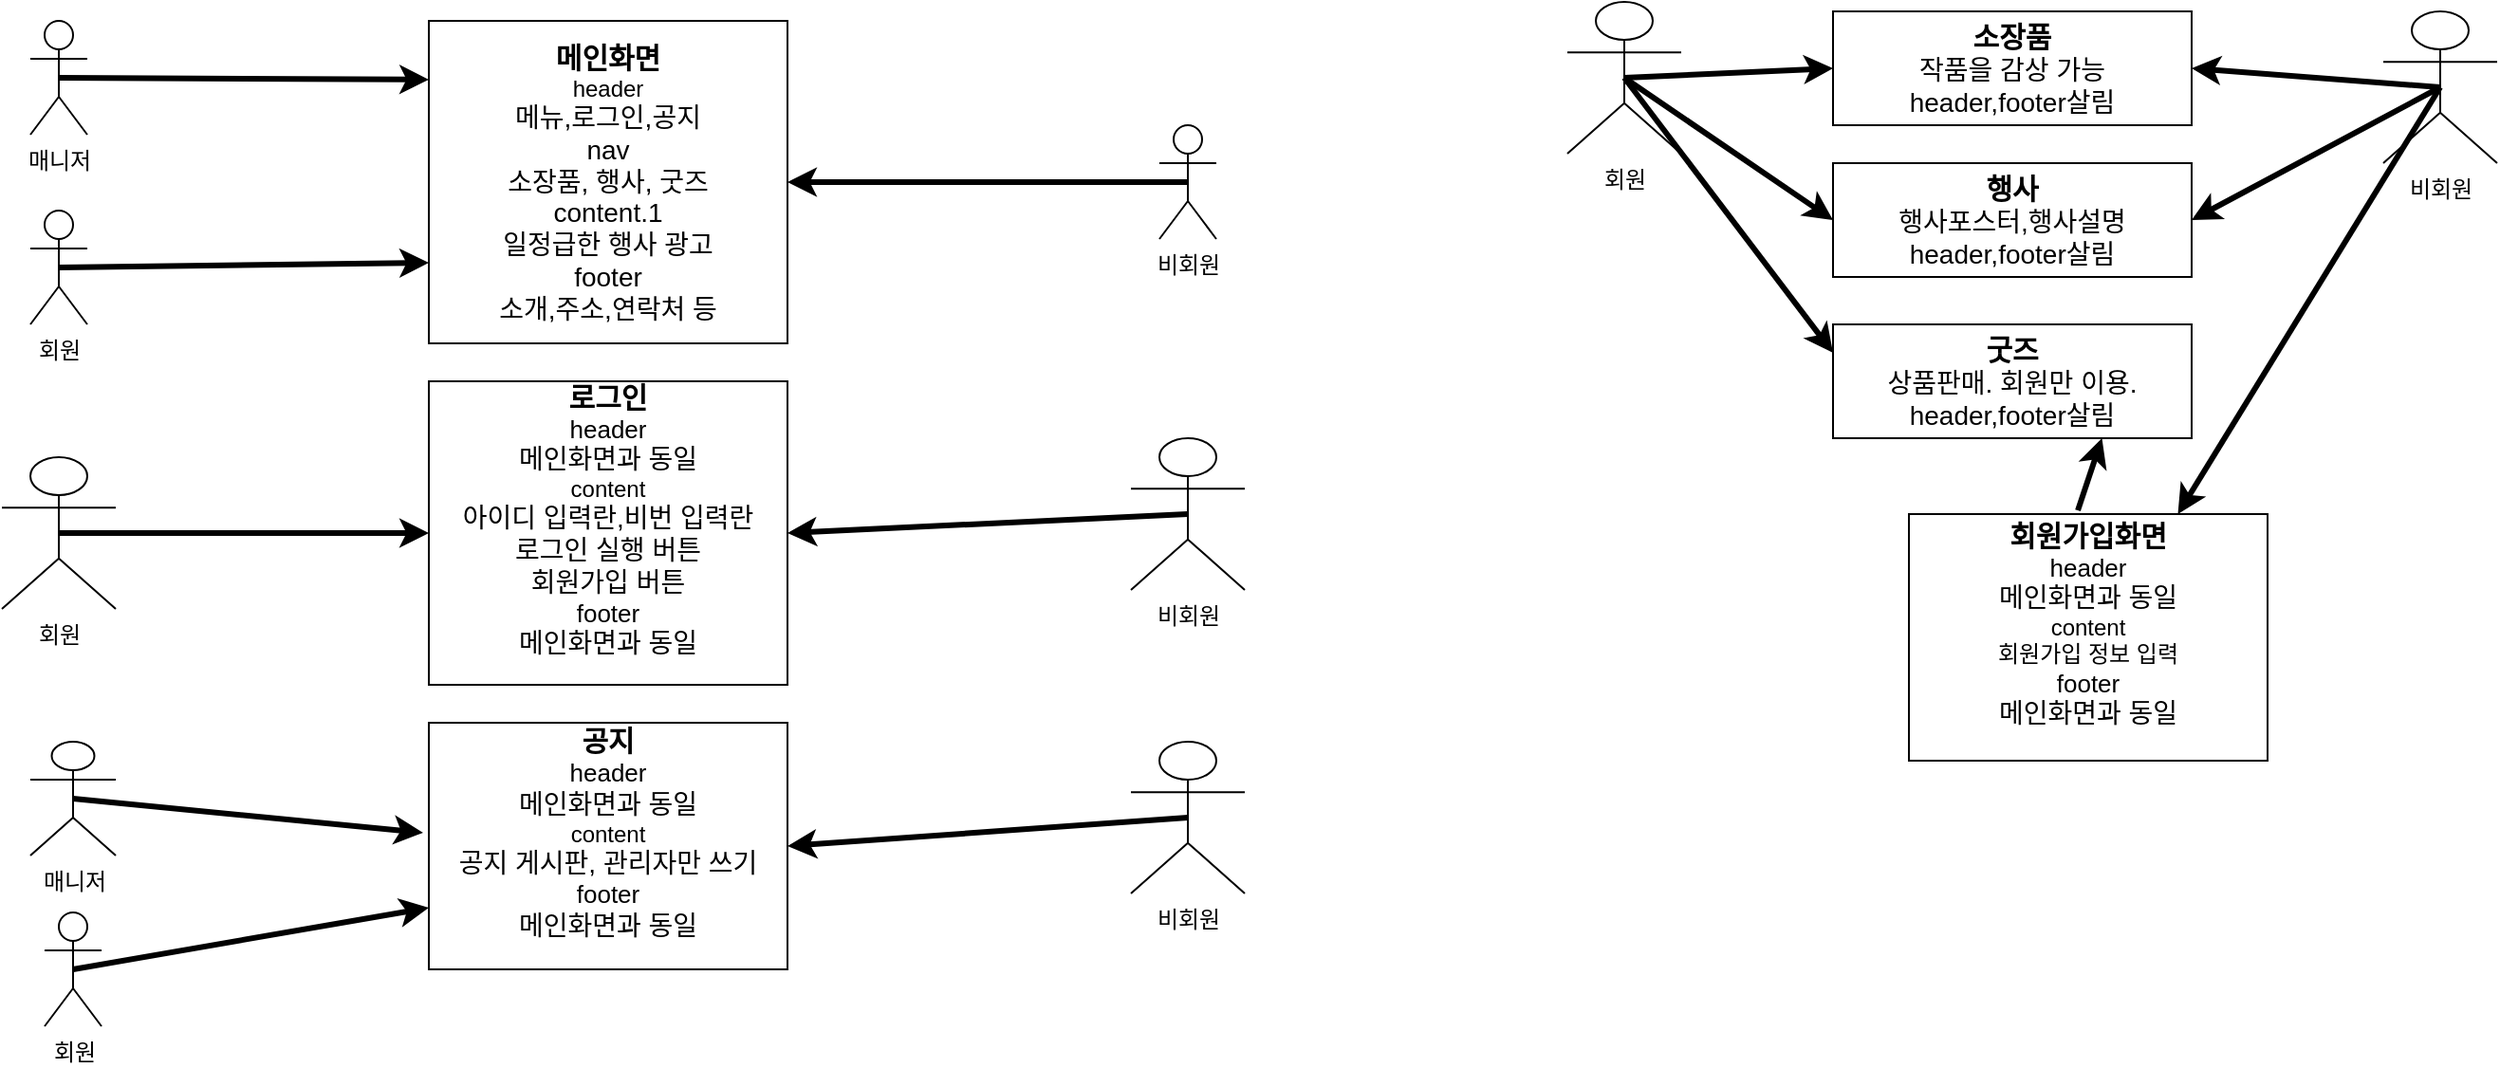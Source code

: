 <mxfile version="13.6.2" type="github"><diagram id="VbcrtcZrMpj6VKR41dFL" name="Page-1"><mxGraphModel dx="1422" dy="1931" grid="1" gridSize="10" guides="1" tooltips="1" connect="1" arrows="1" fold="1" page="1" pageScale="1" pageWidth="827" pageHeight="1169" math="0" shadow="0"><root><mxCell id="0"/><mxCell id="1" parent="0"/><mxCell id="d6c-pHE6NMxq9UuElUnG-2" value="회원" style="shape=umlActor;verticalLabelPosition=bottom;verticalAlign=top;html=1;outlineConnect=0;" vertex="1" parent="1"><mxGeometry x="30" y="-450" width="30" height="60" as="geometry"/></mxCell><mxCell id="d6c-pHE6NMxq9UuElUnG-3" value="비회원" style="shape=umlActor;verticalLabelPosition=bottom;verticalAlign=top;html=1;outlineConnect=0;" vertex="1" parent="1"><mxGeometry x="625" y="-495" width="30" height="60" as="geometry"/></mxCell><mxCell id="d6c-pHE6NMxq9UuElUnG-4" value="&lt;font&gt;&lt;b style=&quot;font-size: 15px&quot;&gt;메인화면&lt;/b&gt;&lt;br&gt;&lt;div&gt;&lt;span&gt;header&lt;/span&gt;&lt;/div&gt;&lt;/font&gt;&lt;span style=&quot;font-size: 14px&quot;&gt;메뉴,로그인,공지&lt;br&gt;nav&lt;br&gt;소장품, 행사, 굿즈&lt;br&gt;content.1&lt;br&gt;일정급한 행사 광고&lt;br&gt;footer&lt;br&gt;소개,주소,연락처 등&lt;br&gt;&lt;/span&gt;" style="rounded=0;whiteSpace=wrap;html=1;" vertex="1" parent="1"><mxGeometry x="240" y="-550" width="189" height="170" as="geometry"/></mxCell><mxCell id="d6c-pHE6NMxq9UuElUnG-10" value="" style="endArrow=classic;html=1;entryX=0;entryY=0.75;entryDx=0;entryDy=0;exitX=0.5;exitY=0.5;exitDx=0;exitDy=0;exitPerimeter=0;strokeWidth=3;" edge="1" parent="1" source="d6c-pHE6NMxq9UuElUnG-2" target="d6c-pHE6NMxq9UuElUnG-4"><mxGeometry width="50" height="50" relative="1" as="geometry"><mxPoint x="100" y="80.442" as="sourcePoint"/><mxPoint x="364" y="88.23" as="targetPoint"/><Array as="points"/></mxGeometry></mxCell><mxCell id="d6c-pHE6NMxq9UuElUnG-11" value="" style="endArrow=classic;html=1;entryX=1;entryY=0.5;entryDx=0;entryDy=0;exitX=0.5;exitY=0.5;exitDx=0;exitDy=0;exitPerimeter=0;strokeWidth=3;" edge="1" parent="1" source="d6c-pHE6NMxq9UuElUnG-3" target="d6c-pHE6NMxq9UuElUnG-4"><mxGeometry width="50" height="50" relative="1" as="geometry"><mxPoint x="390" y="370" as="sourcePoint"/><mxPoint x="440" y="320" as="targetPoint"/></mxGeometry></mxCell><mxCell id="d6c-pHE6NMxq9UuElUnG-16" value="매니저" style="shape=umlActor;verticalLabelPosition=bottom;verticalAlign=top;html=1;outlineConnect=0;direction=east;" vertex="1" parent="1"><mxGeometry x="30" y="-550" width="30" height="60" as="geometry"/></mxCell><mxCell id="d6c-pHE6NMxq9UuElUnG-17" value="&lt;font&gt;&lt;b style=&quot;font-size: 15px&quot;&gt;로그인&lt;/b&gt;&lt;br&gt;&lt;font style=&quot;font-size: 13px&quot;&gt;header &lt;/font&gt;&lt;br&gt;&lt;span style=&quot;font-size: 14px&quot;&gt;메인화면과 동일&lt;br&gt;&lt;/span&gt;content&lt;br&gt;&lt;span style=&quot;font-size: 14px&quot;&gt;아이디 입력란,비번 입력란&lt;/span&gt;&lt;br&gt;&lt;span style=&quot;font-size: 14px&quot;&gt;로그인 실행 버튼&lt;/span&gt;&lt;br&gt;&lt;span style=&quot;font-size: 14px&quot;&gt;회원가입 버튼&lt;/span&gt;&lt;br&gt;&lt;font style=&quot;font-size: 13px&quot;&gt;footer&lt;/font&gt;&lt;br&gt;&lt;font style=&quot;font-size: 14px&quot;&gt;메인화면과 동일&lt;/font&gt;&lt;br&gt;&lt;br&gt;&lt;/font&gt;" style="rounded=0;whiteSpace=wrap;html=1;" vertex="1" parent="1"><mxGeometry x="240" y="-360" width="189" height="160" as="geometry"/></mxCell><mxCell id="d6c-pHE6NMxq9UuElUnG-18" value="비회원" style="shape=umlActor;verticalLabelPosition=bottom;verticalAlign=top;html=1;outlineConnect=0;" vertex="1" parent="1"><mxGeometry x="610" y="-330" width="60" height="80" as="geometry"/></mxCell><mxCell id="d6c-pHE6NMxq9UuElUnG-19" value="" style="endArrow=classic;html=1;entryX=1;entryY=0.5;entryDx=0;entryDy=0;exitX=0.5;exitY=0.5;exitDx=0;exitDy=0;exitPerimeter=0;strokeWidth=3;" edge="1" parent="1" source="d6c-pHE6NMxq9UuElUnG-18" target="d6c-pHE6NMxq9UuElUnG-17"><mxGeometry width="50" height="50" relative="1" as="geometry"><mxPoint x="708" y="-80.5" as="sourcePoint"/><mxPoint x="508" y="-80.5" as="targetPoint"/></mxGeometry></mxCell><mxCell id="d6c-pHE6NMxq9UuElUnG-20" value="회원" style="shape=umlActor;verticalLabelPosition=bottom;verticalAlign=top;html=1;outlineConnect=0;" vertex="1" parent="1"><mxGeometry x="15" y="-320" width="60" height="80" as="geometry"/></mxCell><mxCell id="d6c-pHE6NMxq9UuElUnG-21" value="" style="endArrow=classic;html=1;exitX=0.5;exitY=0.5;exitDx=0;exitDy=0;exitPerimeter=0;strokeWidth=3;" edge="1" parent="1" source="d6c-pHE6NMxq9UuElUnG-20" target="d6c-pHE6NMxq9UuElUnG-17"><mxGeometry width="50" height="50" relative="1" as="geometry"><mxPoint x="120" y="-77" as="sourcePoint"/><mxPoint x="361" y="-90.64" as="targetPoint"/><Array as="points"/></mxGeometry></mxCell><mxCell id="d6c-pHE6NMxq9UuElUnG-22" value="&lt;b&gt;&lt;font style=&quot;font-size: 15px&quot;&gt;소장품&lt;/font&gt;&lt;/b&gt;&lt;br&gt;&lt;font style=&quot;font-size: 14px&quot;&gt;작품을 감상 가능&lt;br&gt;header,footer살림&lt;/font&gt;" style="rounded=0;whiteSpace=wrap;html=1;" vertex="1" parent="1"><mxGeometry x="980" y="-555" width="189" height="60" as="geometry"/></mxCell><mxCell id="d6c-pHE6NMxq9UuElUnG-23" value="회원" style="shape=umlActor;verticalLabelPosition=bottom;verticalAlign=top;html=1;outlineConnect=0;" vertex="1" parent="1"><mxGeometry x="840" y="-560" width="60" height="80" as="geometry"/></mxCell><mxCell id="d6c-pHE6NMxq9UuElUnG-24" value="비회원" style="shape=umlActor;verticalLabelPosition=bottom;verticalAlign=top;html=1;outlineConnect=0;" vertex="1" parent="1"><mxGeometry x="1270" y="-555" width="60" height="80" as="geometry"/></mxCell><mxCell id="d6c-pHE6NMxq9UuElUnG-25" value="" style="endArrow=classic;html=1;entryX=1;entryY=0.5;entryDx=0;entryDy=0;exitX=0.5;exitY=0.5;exitDx=0;exitDy=0;exitPerimeter=0;strokeWidth=3;" edge="1" parent="1" source="d6c-pHE6NMxq9UuElUnG-24" target="d6c-pHE6NMxq9UuElUnG-27"><mxGeometry width="50" height="50" relative="1" as="geometry"><mxPoint x="740" y="249.5" as="sourcePoint"/><mxPoint x="540" y="249.5" as="targetPoint"/><Array as="points"/></mxGeometry></mxCell><mxCell id="d6c-pHE6NMxq9UuElUnG-26" value="" style="endArrow=classic;html=1;entryX=0;entryY=0.5;entryDx=0;entryDy=0;exitX=0.5;exitY=0.5;exitDx=0;exitDy=0;exitPerimeter=0;strokeWidth=3;" edge="1" parent="1" source="d6c-pHE6NMxq9UuElUnG-23" target="d6c-pHE6NMxq9UuElUnG-22"><mxGeometry width="50" height="50" relative="1" as="geometry"><mxPoint x="100" y="251.277" as="sourcePoint"/><mxPoint x="361" y="230.0" as="targetPoint"/><Array as="points"/></mxGeometry></mxCell><mxCell id="d6c-pHE6NMxq9UuElUnG-27" value="&lt;span style=&quot;font-size: 15px&quot;&gt;&lt;b&gt;행사&lt;/b&gt;&lt;/span&gt;&lt;br&gt;&lt;font style=&quot;font-size: 14px&quot;&gt;행사포스터,행사설명&lt;br&gt;header,footer살림&lt;/font&gt;" style="rounded=0;whiteSpace=wrap;html=1;" vertex="1" parent="1"><mxGeometry x="980" y="-475" width="189" height="60" as="geometry"/></mxCell><mxCell id="d6c-pHE6NMxq9UuElUnG-28" value="" style="endArrow=classic;html=1;entryX=0;entryY=0.5;entryDx=0;entryDy=0;exitX=0.5;exitY=0.5;exitDx=0;exitDy=0;exitPerimeter=0;strokeWidth=3;" edge="1" parent="1" source="d6c-pHE6NMxq9UuElUnG-23" target="d6c-pHE6NMxq9UuElUnG-27"><mxGeometry width="50" height="50" relative="1" as="geometry"><mxPoint x="105" y="60" as="sourcePoint"/><mxPoint x="351" y="319.36" as="targetPoint"/><Array as="points"/></mxGeometry></mxCell><mxCell id="d6c-pHE6NMxq9UuElUnG-29" value="" style="endArrow=classic;html=1;entryX=1;entryY=0.5;entryDx=0;entryDy=0;exitX=0.5;exitY=0.5;exitDx=0;exitDy=0;exitPerimeter=0;strokeWidth=3;" edge="1" parent="1" source="d6c-pHE6NMxq9UuElUnG-24" target="d6c-pHE6NMxq9UuElUnG-22"><mxGeometry width="50" height="50" relative="1" as="geometry"><mxPoint x="750" y="259.5" as="sourcePoint"/><mxPoint x="550" y="259.5" as="targetPoint"/></mxGeometry></mxCell><mxCell id="d6c-pHE6NMxq9UuElUnG-30" value="&lt;span style=&quot;font-size: 15px&quot;&gt;&lt;b&gt;굿즈&lt;/b&gt;&lt;/span&gt;&lt;br&gt;&lt;font style=&quot;font-size: 14px&quot;&gt;상품판매. 회원만 이용.&lt;br&gt;header,footer살림&lt;/font&gt;" style="rounded=0;whiteSpace=wrap;html=1;" vertex="1" parent="1"><mxGeometry x="980" y="-390" width="189" height="60" as="geometry"/></mxCell><mxCell id="d6c-pHE6NMxq9UuElUnG-32" style="edgeStyle=none;rounded=0;orthogonalLoop=1;jettySize=auto;html=1;exitX=0.5;exitY=0.5;exitDx=0;exitDy=0;exitPerimeter=0;entryX=0;entryY=0.182;entryDx=0;entryDy=0;entryPerimeter=0;strokeWidth=3;" edge="1" parent="1" source="d6c-pHE6NMxq9UuElUnG-16" target="d6c-pHE6NMxq9UuElUnG-4"><mxGeometry relative="1" as="geometry"/></mxCell><mxCell id="d6c-pHE6NMxq9UuElUnG-33" value="&lt;font&gt;&lt;b style=&quot;font-size: 15px&quot;&gt;회원가입화면&lt;/b&gt;&lt;br&gt;&lt;font style=&quot;font-size: 13px&quot;&gt;header &lt;/font&gt;&lt;br&gt;&lt;span style=&quot;font-size: 14px&quot;&gt;메인화면과 동일&lt;/span&gt;&lt;br&gt;content&lt;br&gt;회원가입 정보 입력&lt;br&gt;&lt;font style=&quot;font-size: 13px&quot;&gt;footer&lt;/font&gt;&lt;br&gt;&lt;font style=&quot;font-size: 14px&quot;&gt;메인화면과 동일&lt;/font&gt;&lt;br&gt;&lt;br&gt;&lt;/font&gt;" style="rounded=0;whiteSpace=wrap;html=1;" vertex="1" parent="1"><mxGeometry x="1020" y="-290" width="189" height="130" as="geometry"/></mxCell><mxCell id="d6c-pHE6NMxq9UuElUnG-34" value="" style="endArrow=classic;html=1;entryX=0;entryY=0.25;entryDx=0;entryDy=0;exitX=0.5;exitY=0.5;exitDx=0;exitDy=0;exitPerimeter=0;strokeWidth=3;" edge="1" parent="1" source="d6c-pHE6NMxq9UuElUnG-23" target="d6c-pHE6NMxq9UuElUnG-30"><mxGeometry width="50" height="50" relative="1" as="geometry"><mxPoint x="150" y="60" as="sourcePoint"/><mxPoint x="329" y="140" as="targetPoint"/><Array as="points"/></mxGeometry></mxCell><mxCell id="d6c-pHE6NMxq9UuElUnG-35" value="" style="endArrow=classic;html=1;entryX=0.75;entryY=0;entryDx=0;entryDy=0;exitX=0.5;exitY=0.5;exitDx=0;exitDy=0;exitPerimeter=0;strokeWidth=3;" edge="1" parent="1" source="d6c-pHE6NMxq9UuElUnG-24" target="d6c-pHE6NMxq9UuElUnG-33"><mxGeometry width="50" height="50" relative="1" as="geometry"><mxPoint x="700" y="70" as="sourcePoint"/><mxPoint x="518" y="140" as="targetPoint"/><Array as="points"/></mxGeometry></mxCell><mxCell id="d6c-pHE6NMxq9UuElUnG-37" value="&lt;font&gt;&lt;span style=&quot;font-size: 15px&quot;&gt;&lt;b&gt;공지&lt;/b&gt;&lt;/span&gt;&lt;br&gt;&lt;font style=&quot;font-size: 13px&quot;&gt;header &lt;/font&gt;&lt;br&gt;&lt;span style=&quot;font-size: 14px&quot;&gt;메인화면과 동일&lt;br&gt;&lt;/span&gt;content&lt;br&gt;&lt;span style=&quot;font-size: 14px&quot;&gt;공지 게시판, 관리자만 쓰기&lt;/span&gt;&lt;br&gt;&lt;font style=&quot;font-size: 13px&quot;&gt;footer&lt;/font&gt;&lt;br&gt;&lt;font style=&quot;font-size: 14px&quot;&gt;메인화면과 동일&lt;/font&gt;&lt;br&gt;&lt;br&gt;&lt;/font&gt;" style="rounded=0;whiteSpace=wrap;html=1;" vertex="1" parent="1"><mxGeometry x="240" y="-180" width="189" height="130" as="geometry"/></mxCell><mxCell id="d6c-pHE6NMxq9UuElUnG-38" value="매니저" style="shape=umlActor;verticalLabelPosition=bottom;verticalAlign=top;html=1;outlineConnect=0;direction=east;" vertex="1" parent="1"><mxGeometry x="30" y="-170" width="45" height="60" as="geometry"/></mxCell><mxCell id="d6c-pHE6NMxq9UuElUnG-39" value="" style="endArrow=classic;html=1;exitX=0.5;exitY=0.5;exitDx=0;exitDy=0;exitPerimeter=0;strokeWidth=3;entryX=-0.016;entryY=0.446;entryDx=0;entryDy=0;entryPerimeter=0;" edge="1" parent="1" source="d6c-pHE6NMxq9UuElUnG-38" target="d6c-pHE6NMxq9UuElUnG-37"><mxGeometry width="50" height="50" relative="1" as="geometry"><mxPoint x="170" y="-120" as="sourcePoint"/><mxPoint x="290" y="-120" as="targetPoint"/><Array as="points"/></mxGeometry></mxCell><mxCell id="d6c-pHE6NMxq9UuElUnG-40" value="비회원" style="shape=umlActor;verticalLabelPosition=bottom;verticalAlign=top;html=1;outlineConnect=0;" vertex="1" parent="1"><mxGeometry x="610" y="-170" width="60" height="80" as="geometry"/></mxCell><mxCell id="d6c-pHE6NMxq9UuElUnG-41" value="회원" style="shape=umlActor;verticalLabelPosition=bottom;verticalAlign=top;html=1;outlineConnect=0;" vertex="1" parent="1"><mxGeometry x="37.5" y="-80" width="30" height="60" as="geometry"/></mxCell><mxCell id="d6c-pHE6NMxq9UuElUnG-42" value="" style="endArrow=classic;html=1;exitX=0.5;exitY=0.5;exitDx=0;exitDy=0;exitPerimeter=0;strokeWidth=3;entryX=0;entryY=0.75;entryDx=0;entryDy=0;" edge="1" parent="1" source="d6c-pHE6NMxq9UuElUnG-41" target="d6c-pHE6NMxq9UuElUnG-37"><mxGeometry width="50" height="50" relative="1" as="geometry"><mxPoint x="160.52" y="-57.98" as="sourcePoint"/><mxPoint x="318.996" y="-30.0" as="targetPoint"/><Array as="points"/></mxGeometry></mxCell><mxCell id="d6c-pHE6NMxq9UuElUnG-43" value="" style="endArrow=classic;html=1;entryX=1;entryY=0.5;entryDx=0;entryDy=0;exitX=0.5;exitY=0.5;exitDx=0;exitDy=0;exitPerimeter=0;strokeWidth=3;" edge="1" parent="1" source="d6c-pHE6NMxq9UuElUnG-40" target="d6c-pHE6NMxq9UuElUnG-37"><mxGeometry width="50" height="50" relative="1" as="geometry"><mxPoint x="690" y="-120" as="sourcePoint"/><mxPoint x="508" y="-120" as="targetPoint"/></mxGeometry></mxCell><mxCell id="d6c-pHE6NMxq9UuElUnG-95" value="" style="endArrow=classic;html=1;strokeWidth=3;exitX=0.471;exitY=-0.015;exitDx=0;exitDy=0;exitPerimeter=0;entryX=0.75;entryY=1;entryDx=0;entryDy=0;" edge="1" parent="1" source="d6c-pHE6NMxq9UuElUnG-33" target="d6c-pHE6NMxq9UuElUnG-30"><mxGeometry width="50" height="50" relative="1" as="geometry"><mxPoint x="1070" y="-265" as="sourcePoint"/><mxPoint x="1120" y="-315" as="targetPoint"/></mxGeometry></mxCell></root></mxGraphModel></diagram></mxfile>